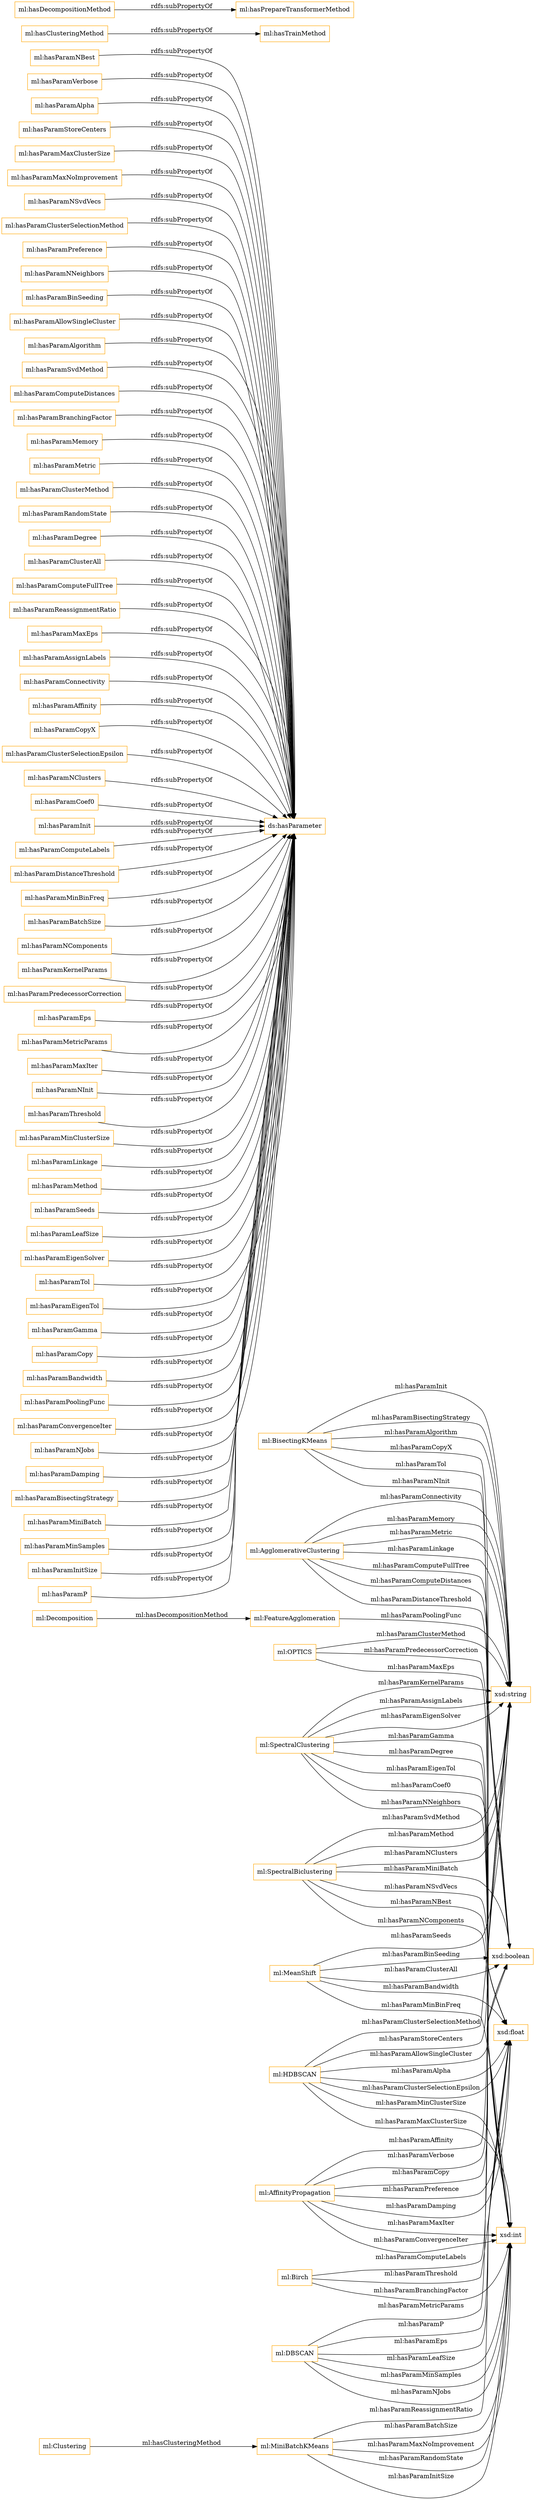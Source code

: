 digraph ar2dtool_diagram { 
rankdir=LR;
size="1501"
node [shape = rectangle, color="orange"]; "ml:Birch" "ml:DBSCAN" "ml:SpectralClustering" "ml:Clustering" "ml:FeatureAgglomeration" "ml:MeanShift" "ml:MiniBatchKMeans" "ml:OPTICS" "ml:HDBSCAN" "ml:SpectralBiclustering" "ml:Decomposition" "ml:AffinityPropagation" "ml:AgglomerativeClustering" "ml:BisectingKMeans" ; /*classes style*/
	"ml:hasParamNBest" -> "ds:hasParameter" [ label = "rdfs:subPropertyOf" ];
	"ml:hasParamVerbose" -> "ds:hasParameter" [ label = "rdfs:subPropertyOf" ];
	"ml:hasParamAlpha" -> "ds:hasParameter" [ label = "rdfs:subPropertyOf" ];
	"ml:hasParamStoreCenters" -> "ds:hasParameter" [ label = "rdfs:subPropertyOf" ];
	"ml:hasParamMaxClusterSize" -> "ds:hasParameter" [ label = "rdfs:subPropertyOf" ];
	"ml:hasParamMaxNoImprovement" -> "ds:hasParameter" [ label = "rdfs:subPropertyOf" ];
	"ml:hasParamNSvdVecs" -> "ds:hasParameter" [ label = "rdfs:subPropertyOf" ];
	"ml:hasParamClusterSelectionMethod" -> "ds:hasParameter" [ label = "rdfs:subPropertyOf" ];
	"ml:hasParamPreference" -> "ds:hasParameter" [ label = "rdfs:subPropertyOf" ];
	"ml:hasParamNNeighbors" -> "ds:hasParameter" [ label = "rdfs:subPropertyOf" ];
	"ml:hasParamBinSeeding" -> "ds:hasParameter" [ label = "rdfs:subPropertyOf" ];
	"ml:hasParamAllowSingleCluster" -> "ds:hasParameter" [ label = "rdfs:subPropertyOf" ];
	"ml:hasParamAlgorithm" -> "ds:hasParameter" [ label = "rdfs:subPropertyOf" ];
	"ml:hasParamSvdMethod" -> "ds:hasParameter" [ label = "rdfs:subPropertyOf" ];
	"ml:hasParamComputeDistances" -> "ds:hasParameter" [ label = "rdfs:subPropertyOf" ];
	"ml:hasParamBranchingFactor" -> "ds:hasParameter" [ label = "rdfs:subPropertyOf" ];
	"ml:hasParamMemory" -> "ds:hasParameter" [ label = "rdfs:subPropertyOf" ];
	"ml:hasParamMetric" -> "ds:hasParameter" [ label = "rdfs:subPropertyOf" ];
	"ml:hasParamClusterMethod" -> "ds:hasParameter" [ label = "rdfs:subPropertyOf" ];
	"ml:hasParamRandomState" -> "ds:hasParameter" [ label = "rdfs:subPropertyOf" ];
	"ml:hasParamDegree" -> "ds:hasParameter" [ label = "rdfs:subPropertyOf" ];
	"ml:hasParamClusterAll" -> "ds:hasParameter" [ label = "rdfs:subPropertyOf" ];
	"ml:hasParamComputeFullTree" -> "ds:hasParameter" [ label = "rdfs:subPropertyOf" ];
	"ml:hasParamReassignmentRatio" -> "ds:hasParameter" [ label = "rdfs:subPropertyOf" ];
	"ml:hasParamMaxEps" -> "ds:hasParameter" [ label = "rdfs:subPropertyOf" ];
	"ml:hasParamAssignLabels" -> "ds:hasParameter" [ label = "rdfs:subPropertyOf" ];
	"ml:hasParamConnectivity" -> "ds:hasParameter" [ label = "rdfs:subPropertyOf" ];
	"ml:hasClusteringMethod" -> "ml:hasTrainMethod" [ label = "rdfs:subPropertyOf" ];
	"ml:hasParamAffinity" -> "ds:hasParameter" [ label = "rdfs:subPropertyOf" ];
	"ml:hasParamCopyX" -> "ds:hasParameter" [ label = "rdfs:subPropertyOf" ];
	"ml:hasParamClusterSelectionEpsilon" -> "ds:hasParameter" [ label = "rdfs:subPropertyOf" ];
	"ml:hasParamNClusters" -> "ds:hasParameter" [ label = "rdfs:subPropertyOf" ];
	"ml:hasParamCoef0" -> "ds:hasParameter" [ label = "rdfs:subPropertyOf" ];
	"ml:hasParamInit" -> "ds:hasParameter" [ label = "rdfs:subPropertyOf" ];
	"ml:hasParamComputeLabels" -> "ds:hasParameter" [ label = "rdfs:subPropertyOf" ];
	"ml:hasParamDistanceThreshold" -> "ds:hasParameter" [ label = "rdfs:subPropertyOf" ];
	"ml:hasParamMinBinFreq" -> "ds:hasParameter" [ label = "rdfs:subPropertyOf" ];
	"ml:hasParamBatchSize" -> "ds:hasParameter" [ label = "rdfs:subPropertyOf" ];
	"ml:hasParamNComponents" -> "ds:hasParameter" [ label = "rdfs:subPropertyOf" ];
	"ml:hasParamKernelParams" -> "ds:hasParameter" [ label = "rdfs:subPropertyOf" ];
	"ml:hasParamPredecessorCorrection" -> "ds:hasParameter" [ label = "rdfs:subPropertyOf" ];
	"ml:hasParamEps" -> "ds:hasParameter" [ label = "rdfs:subPropertyOf" ];
	"ml:hasParamMetricParams" -> "ds:hasParameter" [ label = "rdfs:subPropertyOf" ];
	"ml:hasParamMaxIter" -> "ds:hasParameter" [ label = "rdfs:subPropertyOf" ];
	"ml:hasParamNInit" -> "ds:hasParameter" [ label = "rdfs:subPropertyOf" ];
	"ml:hasParamThreshold" -> "ds:hasParameter" [ label = "rdfs:subPropertyOf" ];
	"ml:hasParamMinClusterSize" -> "ds:hasParameter" [ label = "rdfs:subPropertyOf" ];
	"ml:hasParamLinkage" -> "ds:hasParameter" [ label = "rdfs:subPropertyOf" ];
	"ml:hasParamMethod" -> "ds:hasParameter" [ label = "rdfs:subPropertyOf" ];
	"ml:hasParamSeeds" -> "ds:hasParameter" [ label = "rdfs:subPropertyOf" ];
	"ml:hasParamLeafSize" -> "ds:hasParameter" [ label = "rdfs:subPropertyOf" ];
	"ml:hasParamEigenSolver" -> "ds:hasParameter" [ label = "rdfs:subPropertyOf" ];
	"ml:hasParamTol" -> "ds:hasParameter" [ label = "rdfs:subPropertyOf" ];
	"ml:hasParamEigenTol" -> "ds:hasParameter" [ label = "rdfs:subPropertyOf" ];
	"ml:hasParamGamma" -> "ds:hasParameter" [ label = "rdfs:subPropertyOf" ];
	"ml:hasDecompositionMethod" -> "ml:hasPrepareTransformerMethod" [ label = "rdfs:subPropertyOf" ];
	"ml:hasParamCopy" -> "ds:hasParameter" [ label = "rdfs:subPropertyOf" ];
	"ml:hasParamBandwidth" -> "ds:hasParameter" [ label = "rdfs:subPropertyOf" ];
	"ml:hasParamPoolingFunc" -> "ds:hasParameter" [ label = "rdfs:subPropertyOf" ];
	"ml:hasParamConvergenceIter" -> "ds:hasParameter" [ label = "rdfs:subPropertyOf" ];
	"ml:hasParamNJobs" -> "ds:hasParameter" [ label = "rdfs:subPropertyOf" ];
	"ml:hasParamDamping" -> "ds:hasParameter" [ label = "rdfs:subPropertyOf" ];
	"ml:hasParamBisectingStrategy" -> "ds:hasParameter" [ label = "rdfs:subPropertyOf" ];
	"ml:hasParamMiniBatch" -> "ds:hasParameter" [ label = "rdfs:subPropertyOf" ];
	"ml:hasParamMinSamples" -> "ds:hasParameter" [ label = "rdfs:subPropertyOf" ];
	"ml:hasParamInitSize" -> "ds:hasParameter" [ label = "rdfs:subPropertyOf" ];
	"ml:hasParamP" -> "ds:hasParameter" [ label = "rdfs:subPropertyOf" ];
	"ml:AgglomerativeClustering" -> "xsd:string" [ label = "ml:hasParamConnectivity" ];
	"ml:Birch" -> "xsd:boolean" [ label = "ml:hasParamComputeLabels" ];
	"ml:MiniBatchKMeans" -> "xsd:int" [ label = "ml:hasParamInitSize" ];
	"ml:SpectralBiclustering" -> "xsd:int" [ label = "ml:hasParamNBest" ];
	"ml:HDBSCAN" -> "xsd:int" [ label = "ml:hasParamMaxClusterSize" ];
	"ml:Decomposition" -> "ml:FeatureAgglomeration" [ label = "ml:hasDecompositionMethod" ];
	"ml:SpectralClustering" -> "xsd:string" [ label = "ml:hasParamEigenSolver" ];
	"ml:SpectralClustering" -> "xsd:string" [ label = "ml:hasParamKernelParams" ];
	"ml:HDBSCAN" -> "xsd:string" [ label = "ml:hasParamClusterSelectionMethod" ];
	"ml:HDBSCAN" -> "xsd:float" [ label = "ml:hasParamAlpha" ];
	"ml:FeatureAgglomeration" -> "xsd:string" [ label = "ml:hasParamPoolingFunc" ];
	"ml:HDBSCAN" -> "xsd:float" [ label = "ml:hasParamClusterSelectionEpsilon" ];
	"ml:DBSCAN" -> "xsd:int" [ label = "ml:hasParamMinSamples" ];
	"ml:MiniBatchKMeans" -> "xsd:float" [ label = "ml:hasParamReassignmentRatio" ];
	"ml:OPTICS" -> "xsd:float" [ label = "ml:hasParamMaxEps" ];
	"ml:BisectingKMeans" -> "xsd:boolean" [ label = "ml:hasParamCopyX" ];
	"ml:MeanShift" -> "xsd:float" [ label = "ml:hasParamBandwidth" ];
	"ml:SpectralBiclustering" -> "xsd:string" [ label = "ml:hasParamMethod" ];
	"ml:SpectralClustering" -> "xsd:int" [ label = "ml:hasParamNNeighbors" ];
	"ml:AffinityPropagation" -> "xsd:string" [ label = "ml:hasParamAffinity" ];
	"ml:SpectralBiclustering" -> "xsd:string" [ label = "ml:hasParamNClusters" ];
	"ml:MeanShift" -> "xsd:int" [ label = "ml:hasParamMinBinFreq" ];
	"ml:AgglomerativeClustering" -> "xsd:boolean" [ label = "ml:hasParamComputeDistances" ];
	"ml:MeanShift" -> "xsd:string" [ label = "ml:hasParamSeeds" ];
	"ml:DBSCAN" -> "xsd:float" [ label = "ml:hasParamEps" ];
	"ml:SpectralClustering" -> "xsd:float" [ label = "ml:hasParamGamma" ];
	"ml:AffinityPropagation" -> "xsd:float" [ label = "ml:hasParamDamping" ];
	"ml:SpectralClustering" -> "xsd:float" [ label = "ml:hasParamDegree" ];
	"ml:Birch" -> "xsd:int" [ label = "ml:hasParamBranchingFactor" ];
	"ml:DBSCAN" -> "xsd:float" [ label = "ml:hasParamP" ];
	"ml:BisectingKMeans" -> "xsd:string" [ label = "ml:hasParamInit" ];
	"ml:MiniBatchKMeans" -> "xsd:int" [ label = "ml:hasParamBatchSize" ];
	"ml:SpectralClustering" -> "xsd:float" [ label = "ml:hasParamEigenTol" ];
	"ml:SpectralBiclustering" -> "xsd:int" [ label = "ml:hasParamNComponents" ];
	"ml:DBSCAN" -> "xsd:string" [ label = "ml:hasParamMetricParams" ];
	"ml:DBSCAN" -> "xsd:int" [ label = "ml:hasParamNJobs" ];
	"ml:AgglomerativeClustering" -> "xsd:string" [ label = "ml:hasParamMemory" ];
	"ml:BisectingKMeans" -> "xsd:string" [ label = "ml:hasParamBisectingStrategy" ];
	"ml:HDBSCAN" -> "xsd:boolean" [ label = "ml:hasParamAllowSingleCluster" ];
	"ml:SpectralBiclustering" -> "xsd:boolean" [ label = "ml:hasParamMiniBatch" ];
	"ml:SpectralBiclustering" -> "xsd:string" [ label = "ml:hasParamSvdMethod" ];
	"ml:BisectingKMeans" -> "xsd:string" [ label = "ml:hasParamAlgorithm" ];
	"ml:AgglomerativeClustering" -> "xsd:float" [ label = "ml:hasParamDistanceThreshold" ];
	"ml:BisectingKMeans" -> "xsd:float" [ label = "ml:hasParamTol" ];
	"ml:OPTICS" -> "xsd:string" [ label = "ml:hasParamClusterMethod" ];
	"ml:HDBSCAN" -> "xsd:int" [ label = "ml:hasParamMinClusterSize" ];
	"ml:DBSCAN" -> "xsd:int" [ label = "ml:hasParamLeafSize" ];
	"ml:MiniBatchKMeans" -> "xsd:int" [ label = "ml:hasParamMaxNoImprovement" ];
	"ml:MeanShift" -> "xsd:boolean" [ label = "ml:hasParamClusterAll" ];
	"ml:AffinityPropagation" -> "xsd:int" [ label = "ml:hasParamConvergenceIter" ];
	"ml:AffinityPropagation" -> "xsd:float" [ label = "ml:hasParamPreference" ];
	"ml:SpectralClustering" -> "xsd:string" [ label = "ml:hasParamAssignLabels" ];
	"ml:Clustering" -> "ml:MiniBatchKMeans" [ label = "ml:hasClusteringMethod" ];
	"ml:AffinityPropagation" -> "xsd:int" [ label = "ml:hasParamMaxIter" ];
	"ml:SpectralClustering" -> "xsd:float" [ label = "ml:hasParamCoef0" ];
	"ml:AffinityPropagation" -> "xsd:boolean" [ label = "ml:hasParamCopy" ];
	"ml:AffinityPropagation" -> "xsd:boolean" [ label = "ml:hasParamVerbose" ];
	"ml:MiniBatchKMeans" -> "xsd:int" [ label = "ml:hasParamRandomState" ];
	"ml:HDBSCAN" -> "xsd:string" [ label = "ml:hasParamStoreCenters" ];
	"ml:OPTICS" -> "xsd:boolean" [ label = "ml:hasParamPredecessorCorrection" ];
	"ml:AgglomerativeClustering" -> "xsd:boolean" [ label = "ml:hasParamComputeFullTree" ];
	"ml:SpectralBiclustering" -> "xsd:int" [ label = "ml:hasParamNSvdVecs" ];
	"ml:AgglomerativeClustering" -> "xsd:string" [ label = "ml:hasParamMetric" ];
	"ml:AgglomerativeClustering" -> "xsd:string" [ label = "ml:hasParamLinkage" ];
	"ml:Birch" -> "xsd:float" [ label = "ml:hasParamThreshold" ];
	"ml:MeanShift" -> "xsd:boolean" [ label = "ml:hasParamBinSeeding" ];
	"ml:BisectingKMeans" -> "xsd:int" [ label = "ml:hasParamNInit" ];

}
